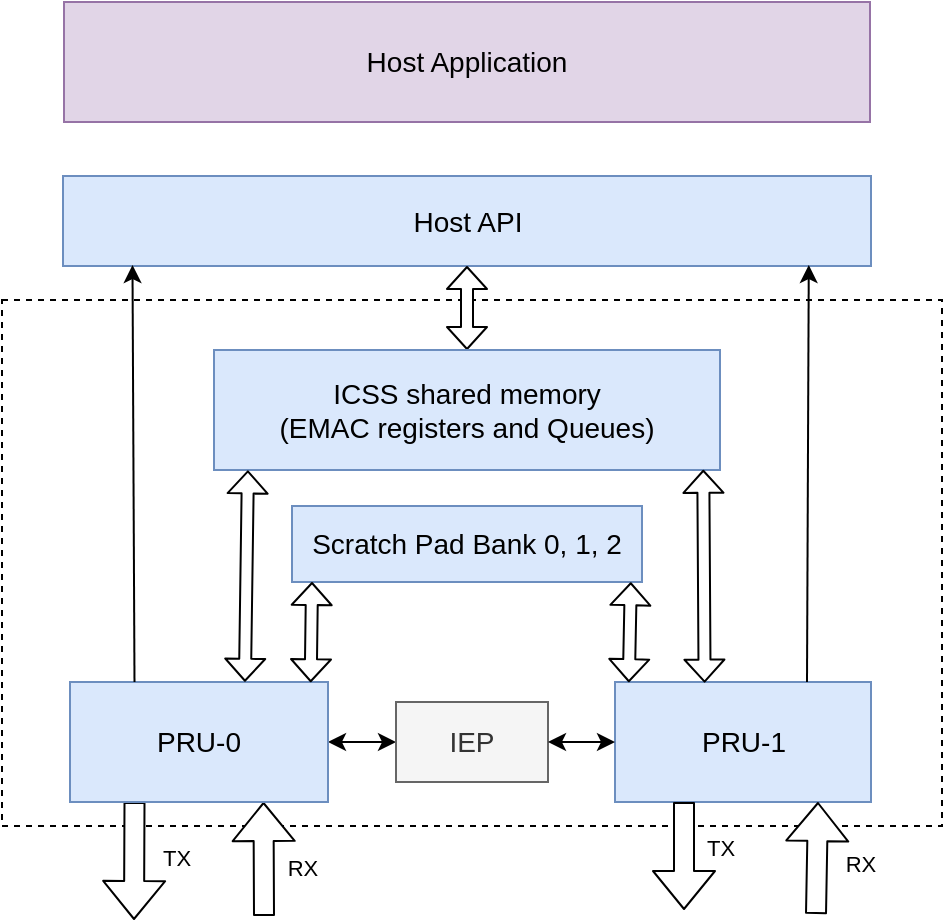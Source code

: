 <mxfile scale="3" border="0">
    <diagram id="LzTGRrPrDBO6Tm46XuKC" name="Page-1">
        <mxGraphModel dx="652" dy="518" grid="0" gridSize="10" guides="1" tooltips="1" connect="1" arrows="1" fold="1" page="0" pageScale="1" pageWidth="1600" pageHeight="1200" math="0" shadow="0">
            <root>
                <mxCell id="0"/>
                <mxCell id="1" parent="0"/>
                <mxCell id="62" value="" style="rounded=0;whiteSpace=wrap;html=1;dashed=1;" vertex="1" parent="1">
                    <mxGeometry x="118" y="401" width="470" height="263" as="geometry"/>
                </mxCell>
                <mxCell id="35" value="Host Application" style="rounded=0;whiteSpace=wrap;html=1;fontSize=14;fillColor=#e1d5e7;strokeColor=#9673a6;" vertex="1" parent="1">
                    <mxGeometry x="149" y="252" width="403" height="60" as="geometry"/>
                </mxCell>
                <mxCell id="36" value="Host API" style="rounded=0;whiteSpace=wrap;html=1;fontSize=14;fillColor=#dae8fc;strokeColor=#6c8ebf;" vertex="1" parent="1">
                    <mxGeometry x="148.5" y="339" width="404" height="45" as="geometry"/>
                </mxCell>
                <mxCell id="44" style="edgeStyle=none;html=1;exitX=0.5;exitY=0;exitDx=0;exitDy=0;entryX=0.5;entryY=1;entryDx=0;entryDy=0;shape=flexArrow;startArrow=block;startWidth=13;startSize=3.335;endWidth=13;endSize=3.335;width=6;fillColor=default;" edge="1" parent="1" source="37" target="36">
                    <mxGeometry relative="1" as="geometry"/>
                </mxCell>
                <mxCell id="37" value="ICSS shared memory&lt;br&gt;(EMAC registers and Queues)" style="rounded=0;whiteSpace=wrap;html=1;fontSize=14;fillColor=#dae8fc;strokeColor=#6c8ebf;" vertex="1" parent="1">
                    <mxGeometry x="224" y="426" width="253" height="60" as="geometry"/>
                </mxCell>
                <mxCell id="38" value="Scratch Pad Bank 0, 1, 2" style="rounded=0;whiteSpace=wrap;html=1;fontSize=14;fillColor=#dae8fc;strokeColor=#6c8ebf;" vertex="1" parent="1">
                    <mxGeometry x="263" y="504" width="175" height="38" as="geometry"/>
                </mxCell>
                <mxCell id="50" style="edgeStyle=none;html=1;exitX=1;exitY=0.5;exitDx=0;exitDy=0;entryX=0;entryY=0.5;entryDx=0;entryDy=0;startArrow=classic;startFill=1;" edge="1" parent="1" source="39" target="41">
                    <mxGeometry relative="1" as="geometry"/>
                </mxCell>
                <mxCell id="52" style="edgeStyle=none;html=1;exitX=0.25;exitY=1;exitDx=0;exitDy=0;shape=flexArrow;fillColor=default;" edge="1" parent="1" source="39">
                    <mxGeometry relative="1" as="geometry">
                        <mxPoint x="184" y="711" as="targetPoint"/>
                    </mxGeometry>
                </mxCell>
                <mxCell id="57" value="TX" style="edgeLabel;html=1;align=center;verticalAlign=middle;resizable=0;points=[];" vertex="1" connectable="0" parent="52">
                    <mxGeometry x="-0.066" y="-1" relative="1" as="geometry">
                        <mxPoint x="22" as="offset"/>
                    </mxGeometry>
                </mxCell>
                <mxCell id="53" style="edgeStyle=none;html=1;exitX=0.75;exitY=1;exitDx=0;exitDy=0;shape=flexArrow;startArrow=block;endArrow=none;endFill=0;fillColor=default;" edge="1" parent="1" source="39">
                    <mxGeometry relative="1" as="geometry">
                        <mxPoint x="249" y="709" as="targetPoint"/>
                    </mxGeometry>
                </mxCell>
                <mxCell id="56" value="RX" style="edgeLabel;html=1;align=center;verticalAlign=middle;resizable=0;points=[];" vertex="1" connectable="0" parent="53">
                    <mxGeometry x="0.062" y="-2" relative="1" as="geometry">
                        <mxPoint x="21" y="2" as="offset"/>
                    </mxGeometry>
                </mxCell>
                <mxCell id="39" value="PRU-0" style="rounded=0;whiteSpace=wrap;html=1;fontSize=14;fillColor=#dae8fc;strokeColor=#6c8ebf;" vertex="1" parent="1">
                    <mxGeometry x="152" y="592" width="129" height="60" as="geometry"/>
                </mxCell>
                <mxCell id="40" value="PRU-1" style="rounded=0;whiteSpace=wrap;html=1;fontSize=14;fillColor=#dae8fc;strokeColor=#6c8ebf;" vertex="1" parent="1">
                    <mxGeometry x="424.5" y="592" width="128" height="60" as="geometry"/>
                </mxCell>
                <mxCell id="41" value="IEP" style="rounded=0;whiteSpace=wrap;html=1;fontSize=14;fillColor=#f5f5f5;fontColor=#333333;strokeColor=#666666;" vertex="1" parent="1">
                    <mxGeometry x="315" y="602" width="76" height="40" as="geometry"/>
                </mxCell>
                <mxCell id="42" style="edgeStyle=none;html=1;exitX=0.25;exitY=0;exitDx=0;exitDy=0;entryX=0.086;entryY=0.989;entryDx=0;entryDy=0;entryPerimeter=0;" edge="1" parent="1" source="39" target="36">
                    <mxGeometry relative="1" as="geometry"/>
                </mxCell>
                <mxCell id="43" style="edgeStyle=none;html=1;exitX=0.75;exitY=0;exitDx=0;exitDy=0;entryX=0.923;entryY=0.989;entryDx=0;entryDy=0;entryPerimeter=0;" edge="1" parent="1" source="40" target="36">
                    <mxGeometry relative="1" as="geometry"/>
                </mxCell>
                <mxCell id="45" style="edgeStyle=none;html=1;shape=flexArrow;startArrow=block;startWidth=13;startSize=3.335;endWidth=13;endSize=3.335;width=6;exitX=0.678;exitY=-0.002;exitDx=0;exitDy=0;exitPerimeter=0;entryX=0.067;entryY=1.003;entryDx=0;entryDy=0;entryPerimeter=0;" edge="1" parent="1" source="39" target="37">
                    <mxGeometry relative="1" as="geometry">
                        <mxPoint x="229" y="548" as="sourcePoint"/>
                        <mxPoint x="225" y="506" as="targetPoint"/>
                    </mxGeometry>
                </mxCell>
                <mxCell id="46" style="edgeStyle=none;html=1;entryX=0.967;entryY=0.998;entryDx=0;entryDy=0;shape=flexArrow;startArrow=block;startWidth=13;startSize=3.335;endWidth=13;endSize=3.335;width=6;entryPerimeter=0;exitX=0.35;exitY=0.005;exitDx=0;exitDy=0;exitPerimeter=0;" edge="1" parent="1" source="40" target="37">
                    <mxGeometry relative="1" as="geometry">
                        <mxPoint x="467" y="590" as="sourcePoint"/>
                        <mxPoint x="258" y="496" as="targetPoint"/>
                    </mxGeometry>
                </mxCell>
                <mxCell id="47" style="edgeStyle=none;html=1;shape=flexArrow;startArrow=block;startWidth=13;startSize=3.335;endWidth=13;endSize=3.335;width=6;exitX=0.933;exitY=0.002;exitDx=0;exitDy=0;exitPerimeter=0;" edge="1" parent="1" source="39">
                    <mxGeometry relative="1" as="geometry">
                        <mxPoint x="249" y="602" as="sourcePoint"/>
                        <mxPoint x="273" y="542" as="targetPoint"/>
                    </mxGeometry>
                </mxCell>
                <mxCell id="48" style="edgeStyle=none;html=1;shape=flexArrow;startArrow=block;startWidth=13;startSize=3.335;endWidth=13;endSize=3.335;width=6;exitX=0.054;exitY=0.002;exitDx=0;exitDy=0;exitPerimeter=0;entryX=0.968;entryY=1.003;entryDx=0;entryDy=0;entryPerimeter=0;" edge="1" parent="1" source="40" target="38">
                    <mxGeometry relative="1" as="geometry">
                        <mxPoint x="402" y="610" as="sourcePoint"/>
                        <mxPoint x="403" y="559" as="targetPoint"/>
                    </mxGeometry>
                </mxCell>
                <mxCell id="51" style="edgeStyle=none;html=1;exitX=1;exitY=0.5;exitDx=0;exitDy=0;entryX=0;entryY=0.5;entryDx=0;entryDy=0;startArrow=classic;startFill=1;" edge="1" parent="1" source="41" target="40">
                    <mxGeometry relative="1" as="geometry">
                        <mxPoint x="291" y="632" as="sourcePoint"/>
                        <mxPoint x="325" y="632" as="targetPoint"/>
                    </mxGeometry>
                </mxCell>
                <mxCell id="54" style="edgeStyle=none;html=1;exitX=0.75;exitY=1;exitDx=0;exitDy=0;shape=flexArrow;startArrow=block;endArrow=none;endFill=0;fillColor=default;" edge="1" parent="1">
                    <mxGeometry relative="1" as="geometry">
                        <mxPoint x="525" y="708" as="targetPoint"/>
                        <mxPoint x="526" y="652" as="sourcePoint"/>
                    </mxGeometry>
                </mxCell>
                <mxCell id="59" value="RX" style="edgeLabel;html=1;align=center;verticalAlign=middle;resizable=0;points=[];" vertex="1" connectable="0" parent="54">
                    <mxGeometry x="0.065" y="1" relative="1" as="geometry">
                        <mxPoint x="20" y="1" as="offset"/>
                    </mxGeometry>
                </mxCell>
                <mxCell id="55" style="edgeStyle=none;html=1;exitX=0.25;exitY=1;exitDx=0;exitDy=0;shape=flexArrow;fillColor=default;" edge="1" parent="1">
                    <mxGeometry relative="1" as="geometry">
                        <mxPoint x="459" y="706" as="targetPoint"/>
                        <mxPoint x="459" y="652" as="sourcePoint"/>
                    </mxGeometry>
                </mxCell>
                <mxCell id="58" value="TX" style="edgeLabel;html=1;align=center;verticalAlign=middle;resizable=0;points=[];" vertex="1" connectable="0" parent="55">
                    <mxGeometry x="0.138" y="3" relative="1" as="geometry">
                        <mxPoint x="15" y="-8" as="offset"/>
                    </mxGeometry>
                </mxCell>
            </root>
        </mxGraphModel>
    </diagram>
</mxfile>
